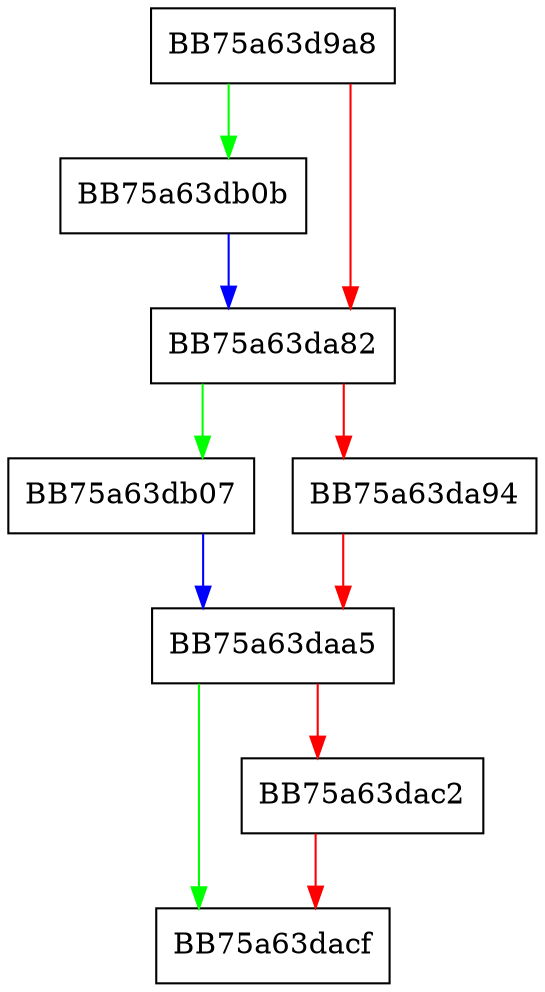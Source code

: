 digraph get_rfc_model_name {
  node [shape="box"];
  graph [splines=ortho];
  BB75a63d9a8 -> BB75a63db0b [color="green"];
  BB75a63d9a8 -> BB75a63da82 [color="red"];
  BB75a63da82 -> BB75a63db07 [color="green"];
  BB75a63da82 -> BB75a63da94 [color="red"];
  BB75a63da94 -> BB75a63daa5 [color="red"];
  BB75a63daa5 -> BB75a63dacf [color="green"];
  BB75a63daa5 -> BB75a63dac2 [color="red"];
  BB75a63dac2 -> BB75a63dacf [color="red"];
  BB75a63db07 -> BB75a63daa5 [color="blue"];
  BB75a63db0b -> BB75a63da82 [color="blue"];
}